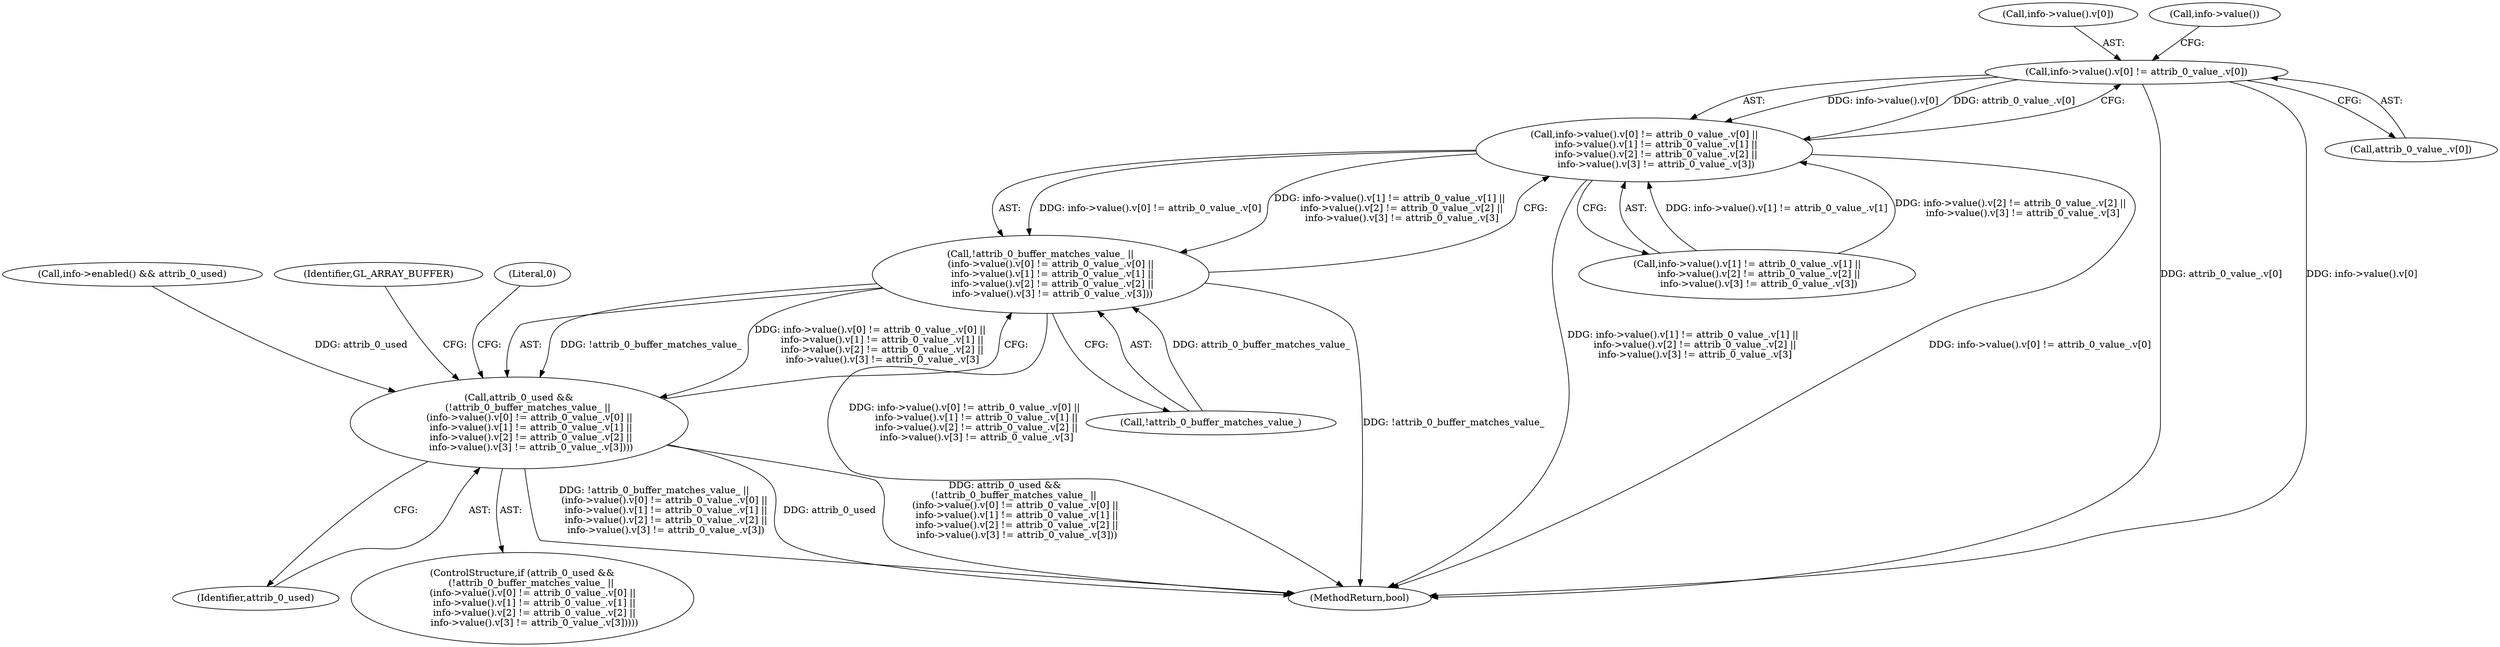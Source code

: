 digraph "1_Chrome_8f0b86c2fc77fca1508d81314f864011abe25f04@array" {
"1000210" [label="(Call,info->value().v[0] != attrib_0_value_.v[0])"];
"1000209" [label="(Call,info->value().v[0] != attrib_0_value_.v[0] ||\n        info->value().v[1] != attrib_0_value_.v[1] ||\n        info->value().v[2] != attrib_0_value_.v[2] ||\n        info->value().v[3] != attrib_0_value_.v[3])"];
"1000206" [label="(Call,!attrib_0_buffer_matches_value_ ||\n       (info->value().v[0] != attrib_0_value_.v[0] ||\n        info->value().v[1] != attrib_0_value_.v[1] ||\n        info->value().v[2] != attrib_0_value_.v[2] ||\n        info->value().v[3] != attrib_0_value_.v[3]))"];
"1000204" [label="(Call,attrib_0_used &&\n      (!attrib_0_buffer_matches_value_ ||\n       (info->value().v[0] != attrib_0_value_.v[0] ||\n        info->value().v[1] != attrib_0_value_.v[1] ||\n        info->value().v[2] != attrib_0_value_.v[2] ||\n        info->value().v[3] != attrib_0_value_.v[3])))"];
"1000221" [label="(Call,info->value().v[1] != attrib_0_value_.v[1] ||\n        info->value().v[2] != attrib_0_value_.v[2] ||\n        info->value().v[3] != attrib_0_value_.v[3])"];
"1000209" [label="(Call,info->value().v[0] != attrib_0_value_.v[0] ||\n        info->value().v[1] != attrib_0_value_.v[1] ||\n        info->value().v[2] != attrib_0_value_.v[2] ||\n        info->value().v[3] != attrib_0_value_.v[3])"];
"1000129" [label="(Call,info->enabled() && attrib_0_used)"];
"1000207" [label="(Call,!attrib_0_buffer_matches_value_)"];
"1000206" [label="(Call,!attrib_0_buffer_matches_value_ ||\n       (info->value().v[0] != attrib_0_value_.v[0] ||\n        info->value().v[1] != attrib_0_value_.v[1] ||\n        info->value().v[2] != attrib_0_value_.v[2] ||\n        info->value().v[3] != attrib_0_value_.v[3]))"];
"1000205" [label="(Identifier,attrib_0_used)"];
"1000297" [label="(MethodReturn,bool)"];
"1000203" [label="(ControlStructure,if (attrib_0_used &&\n      (!attrib_0_buffer_matches_value_ ||\n       (info->value().v[0] != attrib_0_value_.v[0] ||\n        info->value().v[1] != attrib_0_value_.v[1] ||\n        info->value().v[2] != attrib_0_value_.v[2] ||\n        info->value().v[3] != attrib_0_value_.v[3]))))"];
"1000259" [label="(Identifier,GL_ARRAY_BUFFER)"];
"1000211" [label="(Call,info->value().v[0])"];
"1000204" [label="(Call,attrib_0_used &&\n      (!attrib_0_buffer_matches_value_ ||\n       (info->value().v[0] != attrib_0_value_.v[0] ||\n        info->value().v[1] != attrib_0_value_.v[1] ||\n        info->value().v[2] != attrib_0_value_.v[2] ||\n        info->value().v[3] != attrib_0_value_.v[3])))"];
"1000280" [label="(Literal,0)"];
"1000216" [label="(Call,attrib_0_value_.v[0])"];
"1000225" [label="(Call,info->value())"];
"1000210" [label="(Call,info->value().v[0] != attrib_0_value_.v[0])"];
"1000210" -> "1000209"  [label="AST: "];
"1000210" -> "1000216"  [label="CFG: "];
"1000211" -> "1000210"  [label="AST: "];
"1000216" -> "1000210"  [label="AST: "];
"1000225" -> "1000210"  [label="CFG: "];
"1000209" -> "1000210"  [label="CFG: "];
"1000210" -> "1000297"  [label="DDG: attrib_0_value_.v[0]"];
"1000210" -> "1000297"  [label="DDG: info->value().v[0]"];
"1000210" -> "1000209"  [label="DDG: info->value().v[0]"];
"1000210" -> "1000209"  [label="DDG: attrib_0_value_.v[0]"];
"1000209" -> "1000206"  [label="AST: "];
"1000209" -> "1000221"  [label="CFG: "];
"1000221" -> "1000209"  [label="AST: "];
"1000206" -> "1000209"  [label="CFG: "];
"1000209" -> "1000297"  [label="DDG: info->value().v[1] != attrib_0_value_.v[1] ||\n        info->value().v[2] != attrib_0_value_.v[2] ||\n        info->value().v[3] != attrib_0_value_.v[3]"];
"1000209" -> "1000297"  [label="DDG: info->value().v[0] != attrib_0_value_.v[0]"];
"1000209" -> "1000206"  [label="DDG: info->value().v[0] != attrib_0_value_.v[0]"];
"1000209" -> "1000206"  [label="DDG: info->value().v[1] != attrib_0_value_.v[1] ||\n        info->value().v[2] != attrib_0_value_.v[2] ||\n        info->value().v[3] != attrib_0_value_.v[3]"];
"1000221" -> "1000209"  [label="DDG: info->value().v[1] != attrib_0_value_.v[1]"];
"1000221" -> "1000209"  [label="DDG: info->value().v[2] != attrib_0_value_.v[2] ||\n        info->value().v[3] != attrib_0_value_.v[3]"];
"1000206" -> "1000204"  [label="AST: "];
"1000206" -> "1000207"  [label="CFG: "];
"1000207" -> "1000206"  [label="AST: "];
"1000204" -> "1000206"  [label="CFG: "];
"1000206" -> "1000297"  [label="DDG: info->value().v[0] != attrib_0_value_.v[0] ||\n        info->value().v[1] != attrib_0_value_.v[1] ||\n        info->value().v[2] != attrib_0_value_.v[2] ||\n        info->value().v[3] != attrib_0_value_.v[3]"];
"1000206" -> "1000297"  [label="DDG: !attrib_0_buffer_matches_value_"];
"1000206" -> "1000204"  [label="DDG: !attrib_0_buffer_matches_value_"];
"1000206" -> "1000204"  [label="DDG: info->value().v[0] != attrib_0_value_.v[0] ||\n        info->value().v[1] != attrib_0_value_.v[1] ||\n        info->value().v[2] != attrib_0_value_.v[2] ||\n        info->value().v[3] != attrib_0_value_.v[3]"];
"1000207" -> "1000206"  [label="DDG: attrib_0_buffer_matches_value_"];
"1000204" -> "1000203"  [label="AST: "];
"1000204" -> "1000205"  [label="CFG: "];
"1000205" -> "1000204"  [label="AST: "];
"1000259" -> "1000204"  [label="CFG: "];
"1000280" -> "1000204"  [label="CFG: "];
"1000204" -> "1000297"  [label="DDG: !attrib_0_buffer_matches_value_ ||\n       (info->value().v[0] != attrib_0_value_.v[0] ||\n        info->value().v[1] != attrib_0_value_.v[1] ||\n        info->value().v[2] != attrib_0_value_.v[2] ||\n        info->value().v[3] != attrib_0_value_.v[3])"];
"1000204" -> "1000297"  [label="DDG: attrib_0_used"];
"1000204" -> "1000297"  [label="DDG: attrib_0_used &&\n      (!attrib_0_buffer_matches_value_ ||\n       (info->value().v[0] != attrib_0_value_.v[0] ||\n        info->value().v[1] != attrib_0_value_.v[1] ||\n        info->value().v[2] != attrib_0_value_.v[2] ||\n        info->value().v[3] != attrib_0_value_.v[3]))"];
"1000129" -> "1000204"  [label="DDG: attrib_0_used"];
}
